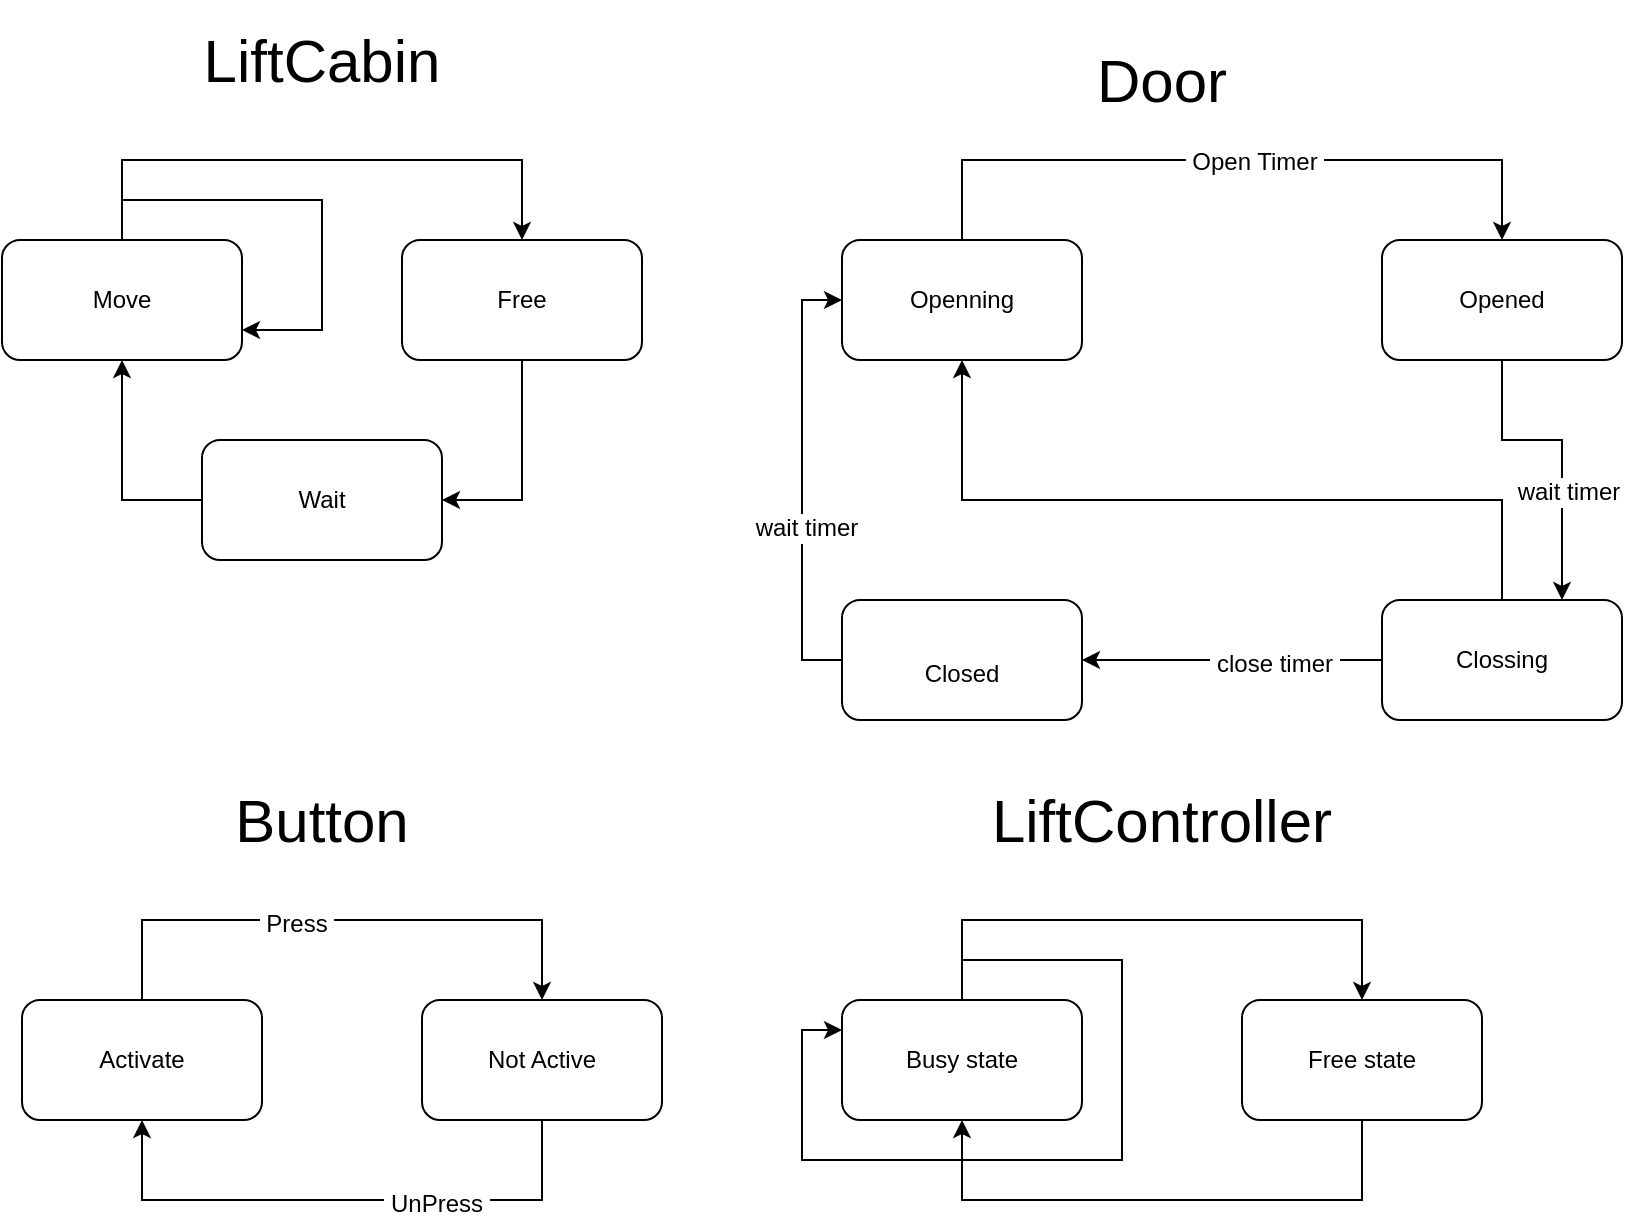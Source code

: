 <mxfile version="18.1.3" type="device"><diagram id="k4sPOyhkJ75dhdMGZI1I" name="Page-1"><mxGraphModel dx="656" dy="1835" grid="1" gridSize="10" guides="1" tooltips="1" connect="1" arrows="1" fold="1" page="1" pageScale="1" pageWidth="850" pageHeight="1100" math="0" shadow="0"><root><mxCell id="0"/><mxCell id="1" parent="0"/><mxCell id="5Mq7Abqulo2Ji7c3tY6v-8" style="edgeStyle=orthogonalEdgeStyle;rounded=0;orthogonalLoop=1;jettySize=auto;html=1;entryX=0.5;entryY=0;entryDx=0;entryDy=0;" edge="1" parent="1" source="5Mq7Abqulo2Ji7c3tY6v-3" target="5Mq7Abqulo2Ji7c3tY6v-4"><mxGeometry relative="1" as="geometry"><Array as="points"><mxPoint x="180" y="60"/><mxPoint x="380" y="60"/></Array></mxGeometry></mxCell><mxCell id="5Mq7Abqulo2Ji7c3tY6v-3" value="Move" style="rounded=1;whiteSpace=wrap;html=1;" vertex="1" parent="1"><mxGeometry x="120" y="100" width="120" height="60" as="geometry"/></mxCell><mxCell id="5Mq7Abqulo2Ji7c3tY6v-7" style="edgeStyle=orthogonalEdgeStyle;rounded=0;orthogonalLoop=1;jettySize=auto;html=1;entryX=1;entryY=0.5;entryDx=0;entryDy=0;" edge="1" parent="1" source="5Mq7Abqulo2Ji7c3tY6v-4" target="5Mq7Abqulo2Ji7c3tY6v-5"><mxGeometry relative="1" as="geometry"/></mxCell><mxCell id="5Mq7Abqulo2Ji7c3tY6v-4" value="Free" style="rounded=1;whiteSpace=wrap;html=1;" vertex="1" parent="1"><mxGeometry x="320" y="100" width="120" height="60" as="geometry"/></mxCell><mxCell id="5Mq7Abqulo2Ji7c3tY6v-6" style="edgeStyle=orthogonalEdgeStyle;rounded=0;orthogonalLoop=1;jettySize=auto;html=1;entryX=0.5;entryY=1;entryDx=0;entryDy=0;" edge="1" parent="1" source="5Mq7Abqulo2Ji7c3tY6v-5" target="5Mq7Abqulo2Ji7c3tY6v-3"><mxGeometry relative="1" as="geometry"><Array as="points"><mxPoint x="180" y="230"/></Array></mxGeometry></mxCell><mxCell id="5Mq7Abqulo2Ji7c3tY6v-5" value="Wait" style="rounded=1;whiteSpace=wrap;html=1;" vertex="1" parent="1"><mxGeometry x="220" y="200" width="120" height="60" as="geometry"/></mxCell><mxCell id="5Mq7Abqulo2Ji7c3tY6v-9" style="edgeStyle=orthogonalEdgeStyle;rounded=0;orthogonalLoop=1;jettySize=auto;html=1;entryX=1;entryY=0.75;entryDx=0;entryDy=0;" edge="1" parent="1" source="5Mq7Abqulo2Ji7c3tY6v-3" target="5Mq7Abqulo2Ji7c3tY6v-3"><mxGeometry relative="1" as="geometry"><mxPoint x="100" y="170" as="targetPoint"/><Array as="points"><mxPoint x="180" y="80"/><mxPoint x="280" y="80"/><mxPoint x="280" y="145"/></Array></mxGeometry></mxCell><mxCell id="5Mq7Abqulo2Ji7c3tY6v-10" value="&lt;font style=&quot;font-size: 30px;&quot;&gt;LiftCabin&lt;/font&gt;" style="text;html=1;strokeColor=none;fillColor=none;align=center;verticalAlign=middle;whiteSpace=wrap;rounded=0;" vertex="1" parent="1"><mxGeometry x="210" y="-20" width="140" height="60" as="geometry"/></mxCell><mxCell id="5Mq7Abqulo2Ji7c3tY6v-11" style="edgeStyle=orthogonalEdgeStyle;rounded=0;orthogonalLoop=1;jettySize=auto;html=1;entryX=0.5;entryY=0;entryDx=0;entryDy=0;" edge="1" parent="1" source="5Mq7Abqulo2Ji7c3tY6v-12" target="5Mq7Abqulo2Ji7c3tY6v-14"><mxGeometry relative="1" as="geometry"><Array as="points"><mxPoint x="600" y="60"/><mxPoint x="870" y="60"/></Array></mxGeometry></mxCell><mxCell id="5Mq7Abqulo2Ji7c3tY6v-24" value="&amp;nbsp;Open Timer&amp;nbsp;" style="edgeLabel;html=1;align=center;verticalAlign=middle;resizable=0;points=[];fontSize=12;" vertex="1" connectable="0" parent="5Mq7Abqulo2Ji7c3tY6v-11"><mxGeometry x="0.064" y="-1" relative="1" as="geometry"><mxPoint as="offset"/></mxGeometry></mxCell><mxCell id="5Mq7Abqulo2Ji7c3tY6v-12" value="Openning" style="rounded=1;whiteSpace=wrap;html=1;" vertex="1" parent="1"><mxGeometry x="540" y="100" width="120" height="60" as="geometry"/></mxCell><mxCell id="5Mq7Abqulo2Ji7c3tY6v-13" style="edgeStyle=orthogonalEdgeStyle;rounded=0;orthogonalLoop=1;jettySize=auto;html=1;entryX=0.75;entryY=0;entryDx=0;entryDy=0;" edge="1" parent="1" source="5Mq7Abqulo2Ji7c3tY6v-14" target="5Mq7Abqulo2Ji7c3tY6v-16"><mxGeometry relative="1" as="geometry"><Array as="points"><mxPoint x="870" y="200"/><mxPoint x="900" y="200"/></Array></mxGeometry></mxCell><mxCell id="5Mq7Abqulo2Ji7c3tY6v-25" value="&amp;nbsp;wait timer&amp;nbsp;" style="edgeLabel;html=1;align=center;verticalAlign=middle;resizable=0;points=[];fontSize=12;" vertex="1" connectable="0" parent="5Mq7Abqulo2Ji7c3tY6v-13"><mxGeometry x="0.283" y="3" relative="1" as="geometry"><mxPoint as="offset"/></mxGeometry></mxCell><mxCell id="5Mq7Abqulo2Ji7c3tY6v-14" value="Opened" style="rounded=1;whiteSpace=wrap;html=1;" vertex="1" parent="1"><mxGeometry x="810" y="100" width="120" height="60" as="geometry"/></mxCell><mxCell id="5Mq7Abqulo2Ji7c3tY6v-15" style="edgeStyle=orthogonalEdgeStyle;rounded=0;orthogonalLoop=1;jettySize=auto;html=1;entryX=0.5;entryY=1;entryDx=0;entryDy=0;" edge="1" parent="1" source="5Mq7Abqulo2Ji7c3tY6v-16" target="5Mq7Abqulo2Ji7c3tY6v-12"><mxGeometry relative="1" as="geometry"><Array as="points"><mxPoint x="600" y="230"/></Array></mxGeometry></mxCell><mxCell id="5Mq7Abqulo2Ji7c3tY6v-20" style="edgeStyle=orthogonalEdgeStyle;rounded=0;orthogonalLoop=1;jettySize=auto;html=1;entryX=1;entryY=0.5;entryDx=0;entryDy=0;fontSize=29;" edge="1" parent="1" source="5Mq7Abqulo2Ji7c3tY6v-16" target="5Mq7Abqulo2Ji7c3tY6v-19"><mxGeometry relative="1" as="geometry"/></mxCell><mxCell id="5Mq7Abqulo2Ji7c3tY6v-26" value="&amp;nbsp;close timer&amp;nbsp;" style="edgeLabel;html=1;align=center;verticalAlign=middle;resizable=0;points=[];fontSize=12;" vertex="1" connectable="0" parent="5Mq7Abqulo2Ji7c3tY6v-20"><mxGeometry x="-0.283" y="2" relative="1" as="geometry"><mxPoint as="offset"/></mxGeometry></mxCell><mxCell id="5Mq7Abqulo2Ji7c3tY6v-16" value="Clossing" style="rounded=1;whiteSpace=wrap;html=1;" vertex="1" parent="1"><mxGeometry x="810" y="280" width="120" height="60" as="geometry"/></mxCell><mxCell id="5Mq7Abqulo2Ji7c3tY6v-18" value="&lt;font style=&quot;font-size: 30px;&quot;&gt;Door&lt;/font&gt;" style="text;html=1;strokeColor=none;fillColor=none;align=center;verticalAlign=middle;whiteSpace=wrap;rounded=0;" vertex="1" parent="1"><mxGeometry x="590" y="-10" width="220" height="60" as="geometry"/></mxCell><mxCell id="5Mq7Abqulo2Ji7c3tY6v-21" style="edgeStyle=orthogonalEdgeStyle;rounded=0;orthogonalLoop=1;jettySize=auto;html=1;entryX=0;entryY=0.5;entryDx=0;entryDy=0;fontSize=29;" edge="1" parent="1" source="5Mq7Abqulo2Ji7c3tY6v-19" target="5Mq7Abqulo2Ji7c3tY6v-12"><mxGeometry relative="1" as="geometry"><Array as="points"><mxPoint x="520" y="310"/><mxPoint x="520" y="130"/></Array></mxGeometry></mxCell><mxCell id="5Mq7Abqulo2Ji7c3tY6v-27" value="wait timer" style="edgeLabel;html=1;align=center;verticalAlign=middle;resizable=0;points=[];fontSize=12;" vertex="1" connectable="0" parent="5Mq7Abqulo2Ji7c3tY6v-21"><mxGeometry x="-0.22" y="-2" relative="1" as="geometry"><mxPoint as="offset"/></mxGeometry></mxCell><mxCell id="5Mq7Abqulo2Ji7c3tY6v-19" value="&lt;span style=&quot;font-size: 12px;&quot;&gt;Closed&lt;br&gt;&lt;/span&gt;" style="rounded=1;whiteSpace=wrap;html=1;fontSize=30;" vertex="1" parent="1"><mxGeometry x="540" y="280" width="120" height="60" as="geometry"/></mxCell><mxCell id="5Mq7Abqulo2Ji7c3tY6v-28" style="edgeStyle=orthogonalEdgeStyle;rounded=0;orthogonalLoop=1;jettySize=auto;html=1;entryX=0.5;entryY=0;entryDx=0;entryDy=0;" edge="1" parent="1" source="5Mq7Abqulo2Ji7c3tY6v-29" target="5Mq7Abqulo2Ji7c3tY6v-31"><mxGeometry relative="1" as="geometry"><Array as="points"><mxPoint x="190" y="440"/><mxPoint x="390" y="440"/></Array></mxGeometry></mxCell><mxCell id="5Mq7Abqulo2Ji7c3tY6v-37" value="&amp;nbsp;Press&amp;nbsp;" style="edgeLabel;html=1;align=center;verticalAlign=middle;resizable=0;points=[];fontSize=12;" vertex="1" connectable="0" parent="5Mq7Abqulo2Ji7c3tY6v-28"><mxGeometry x="-0.169" y="-2" relative="1" as="geometry"><mxPoint as="offset"/></mxGeometry></mxCell><mxCell id="5Mq7Abqulo2Ji7c3tY6v-29" value="Activate" style="rounded=1;whiteSpace=wrap;html=1;" vertex="1" parent="1"><mxGeometry x="130" y="480" width="120" height="60" as="geometry"/></mxCell><mxCell id="5Mq7Abqulo2Ji7c3tY6v-36" style="edgeStyle=orthogonalEdgeStyle;rounded=0;orthogonalLoop=1;jettySize=auto;html=1;entryX=0.5;entryY=1;entryDx=0;entryDy=0;fontSize=12;" edge="1" parent="1" source="5Mq7Abqulo2Ji7c3tY6v-31" target="5Mq7Abqulo2Ji7c3tY6v-29"><mxGeometry relative="1" as="geometry"><Array as="points"><mxPoint x="390" y="580"/><mxPoint x="190" y="580"/></Array></mxGeometry></mxCell><mxCell id="5Mq7Abqulo2Ji7c3tY6v-38" value="&amp;nbsp;UnPress&amp;nbsp;" style="edgeLabel;html=1;align=center;verticalAlign=middle;resizable=0;points=[];fontSize=12;" vertex="1" connectable="0" parent="5Mq7Abqulo2Ji7c3tY6v-36"><mxGeometry x="-0.331" y="2" relative="1" as="geometry"><mxPoint as="offset"/></mxGeometry></mxCell><mxCell id="5Mq7Abqulo2Ji7c3tY6v-31" value="Not Active" style="rounded=1;whiteSpace=wrap;html=1;" vertex="1" parent="1"><mxGeometry x="330" y="480" width="120" height="60" as="geometry"/></mxCell><mxCell id="5Mq7Abqulo2Ji7c3tY6v-35" value="&lt;span style=&quot;font-size: 30px;&quot;&gt;Button&lt;br&gt;&lt;/span&gt;" style="text;html=1;strokeColor=none;fillColor=none;align=center;verticalAlign=middle;whiteSpace=wrap;rounded=0;" vertex="1" parent="1"><mxGeometry x="210" y="360" width="140" height="60" as="geometry"/></mxCell><mxCell id="5Mq7Abqulo2Ji7c3tY6v-39" style="edgeStyle=orthogonalEdgeStyle;rounded=0;orthogonalLoop=1;jettySize=auto;html=1;entryX=0.5;entryY=0;entryDx=0;entryDy=0;" edge="1" parent="1" source="5Mq7Abqulo2Ji7c3tY6v-41" target="5Mq7Abqulo2Ji7c3tY6v-44"><mxGeometry relative="1" as="geometry"><Array as="points"><mxPoint x="600" y="440"/><mxPoint x="800" y="440"/></Array></mxGeometry></mxCell><mxCell id="5Mq7Abqulo2Ji7c3tY6v-41" value="Busy state" style="rounded=1;whiteSpace=wrap;html=1;" vertex="1" parent="1"><mxGeometry x="540" y="480" width="120" height="60" as="geometry"/></mxCell><mxCell id="5Mq7Abqulo2Ji7c3tY6v-42" style="edgeStyle=orthogonalEdgeStyle;rounded=0;orthogonalLoop=1;jettySize=auto;html=1;entryX=0.5;entryY=1;entryDx=0;entryDy=0;fontSize=12;" edge="1" parent="1" source="5Mq7Abqulo2Ji7c3tY6v-44" target="5Mq7Abqulo2Ji7c3tY6v-41"><mxGeometry relative="1" as="geometry"><Array as="points"><mxPoint x="800" y="580"/><mxPoint x="600" y="580"/></Array></mxGeometry></mxCell><mxCell id="5Mq7Abqulo2Ji7c3tY6v-44" value="Free state" style="rounded=1;whiteSpace=wrap;html=1;" vertex="1" parent="1"><mxGeometry x="740" y="480" width="120" height="60" as="geometry"/></mxCell><mxCell id="5Mq7Abqulo2Ji7c3tY6v-45" value="&lt;span style=&quot;font-size: 30px;&quot;&gt;LiftController&lt;br&gt;&lt;/span&gt;" style="text;html=1;strokeColor=none;fillColor=none;align=center;verticalAlign=middle;whiteSpace=wrap;rounded=0;" vertex="1" parent="1"><mxGeometry x="580" y="360" width="240" height="60" as="geometry"/></mxCell><mxCell id="5Mq7Abqulo2Ji7c3tY6v-46" style="edgeStyle=orthogonalEdgeStyle;rounded=0;orthogonalLoop=1;jettySize=auto;html=1;entryX=0;entryY=0.25;entryDx=0;entryDy=0;fontSize=12;" edge="1" parent="1" source="5Mq7Abqulo2Ji7c3tY6v-41" target="5Mq7Abqulo2Ji7c3tY6v-41"><mxGeometry relative="1" as="geometry"/></mxCell></root></mxGraphModel></diagram></mxfile>